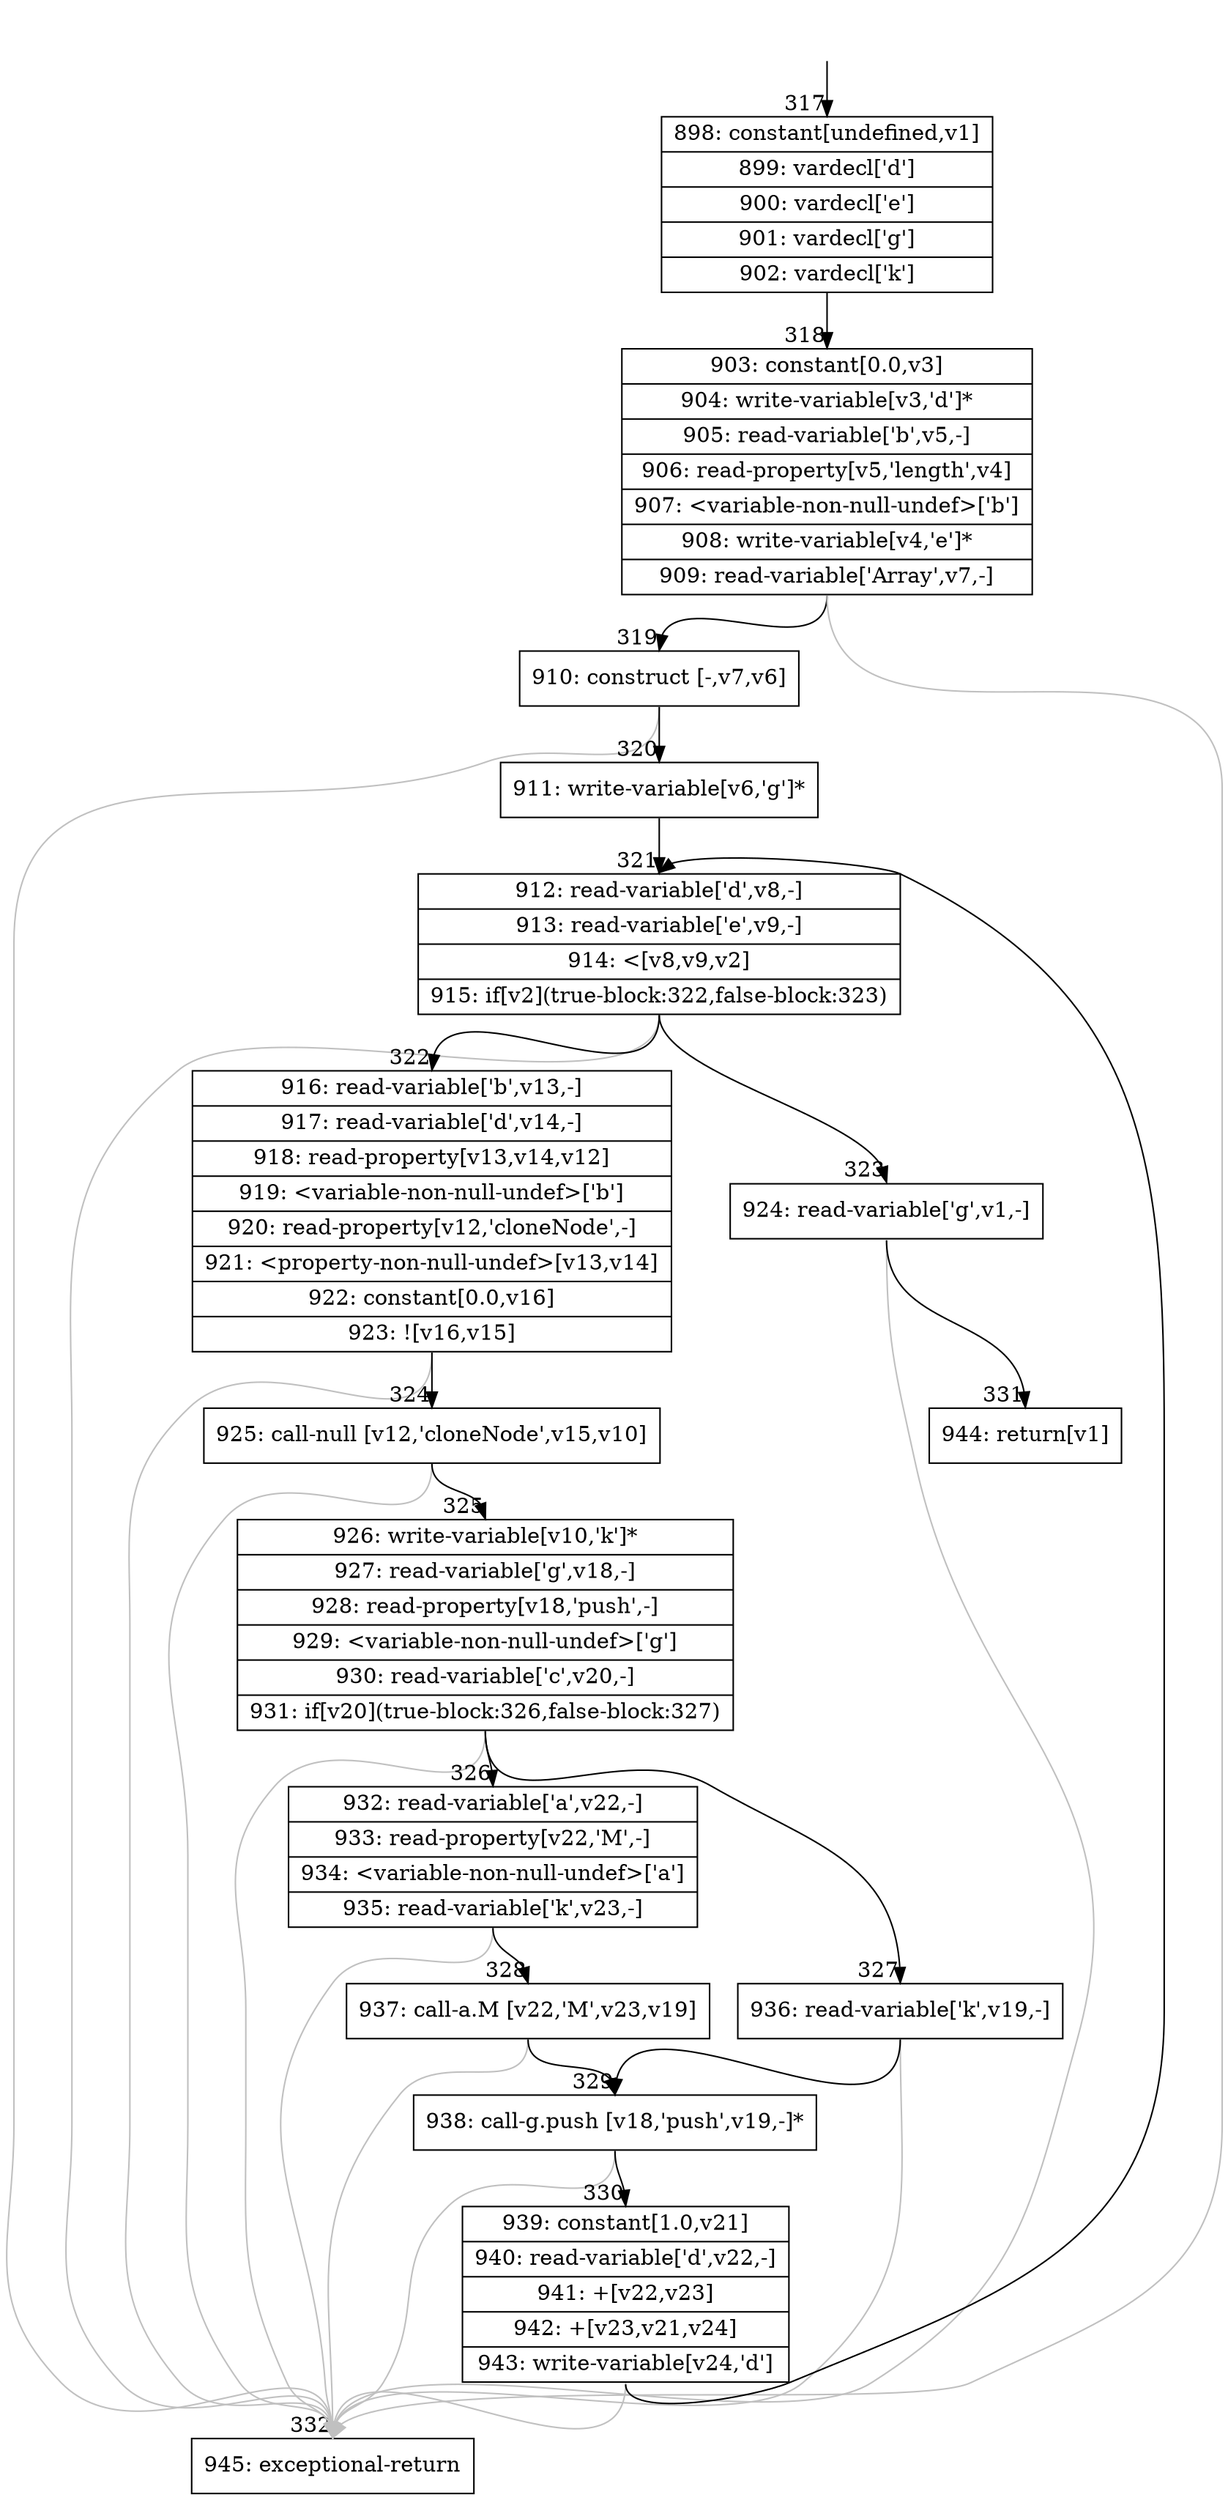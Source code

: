 digraph {
rankdir="TD"
BB_entry34[shape=none,label=""];
BB_entry34 -> BB317 [tailport=s, headport=n, headlabel="    317"]
BB317 [shape=record label="{898: constant[undefined,v1]|899: vardecl['d']|900: vardecl['e']|901: vardecl['g']|902: vardecl['k']}" ] 
BB317 -> BB318 [tailport=s, headport=n, headlabel="      318"]
BB318 [shape=record label="{903: constant[0.0,v3]|904: write-variable[v3,'d']*|905: read-variable['b',v5,-]|906: read-property[v5,'length',v4]|907: \<variable-non-null-undef\>['b']|908: write-variable[v4,'e']*|909: read-variable['Array',v7,-]}" ] 
BB318 -> BB319 [tailport=s, headport=n, headlabel="      319"]
BB318 -> BB332 [tailport=s, headport=n, color=gray, headlabel="      332"]
BB319 [shape=record label="{910: construct [-,v7,v6]}" ] 
BB319 -> BB320 [tailport=s, headport=n, headlabel="      320"]
BB319 -> BB332 [tailport=s, headport=n, color=gray]
BB320 [shape=record label="{911: write-variable[v6,'g']*}" ] 
BB320 -> BB321 [tailport=s, headport=n, headlabel="      321"]
BB321 [shape=record label="{912: read-variable['d',v8,-]|913: read-variable['e',v9,-]|914: \<[v8,v9,v2]|915: if[v2](true-block:322,false-block:323)}" ] 
BB321 -> BB322 [tailport=s, headport=n, headlabel="      322"]
BB321 -> BB323 [tailport=s, headport=n, headlabel="      323"]
BB321 -> BB332 [tailport=s, headport=n, color=gray]
BB322 [shape=record label="{916: read-variable['b',v13,-]|917: read-variable['d',v14,-]|918: read-property[v13,v14,v12]|919: \<variable-non-null-undef\>['b']|920: read-property[v12,'cloneNode',-]|921: \<property-non-null-undef\>[v13,v14]|922: constant[0.0,v16]|923: ![v16,v15]}" ] 
BB322 -> BB324 [tailport=s, headport=n, headlabel="      324"]
BB322 -> BB332 [tailport=s, headport=n, color=gray]
BB323 [shape=record label="{924: read-variable['g',v1,-]}" ] 
BB323 -> BB331 [tailport=s, headport=n, headlabel="      331"]
BB323 -> BB332 [tailport=s, headport=n, color=gray]
BB324 [shape=record label="{925: call-null [v12,'cloneNode',v15,v10]}" ] 
BB324 -> BB325 [tailport=s, headport=n, headlabel="      325"]
BB324 -> BB332 [tailport=s, headport=n, color=gray]
BB325 [shape=record label="{926: write-variable[v10,'k']*|927: read-variable['g',v18,-]|928: read-property[v18,'push',-]|929: \<variable-non-null-undef\>['g']|930: read-variable['c',v20,-]|931: if[v20](true-block:326,false-block:327)}" ] 
BB325 -> BB326 [tailport=s, headport=n, headlabel="      326"]
BB325 -> BB327 [tailport=s, headport=n, headlabel="      327"]
BB325 -> BB332 [tailport=s, headport=n, color=gray]
BB326 [shape=record label="{932: read-variable['a',v22,-]|933: read-property[v22,'M',-]|934: \<variable-non-null-undef\>['a']|935: read-variable['k',v23,-]}" ] 
BB326 -> BB328 [tailport=s, headport=n, headlabel="      328"]
BB326 -> BB332 [tailport=s, headport=n, color=gray]
BB327 [shape=record label="{936: read-variable['k',v19,-]}" ] 
BB327 -> BB329 [tailport=s, headport=n, headlabel="      329"]
BB327 -> BB332 [tailport=s, headport=n, color=gray]
BB328 [shape=record label="{937: call-a.M [v22,'M',v23,v19]}" ] 
BB328 -> BB329 [tailport=s, headport=n]
BB328 -> BB332 [tailport=s, headport=n, color=gray]
BB329 [shape=record label="{938: call-g.push [v18,'push',v19,-]*}" ] 
BB329 -> BB330 [tailport=s, headport=n, headlabel="      330"]
BB329 -> BB332 [tailport=s, headport=n, color=gray]
BB330 [shape=record label="{939: constant[1.0,v21]|940: read-variable['d',v22,-]|941: +[v22,v23]|942: +[v23,v21,v24]|943: write-variable[v24,'d']}" ] 
BB330 -> BB321 [tailport=s, headport=n]
BB330 -> BB332 [tailport=s, headport=n, color=gray]
BB331 [shape=record label="{944: return[v1]}" ] 
BB332 [shape=record label="{945: exceptional-return}" ] 
}
